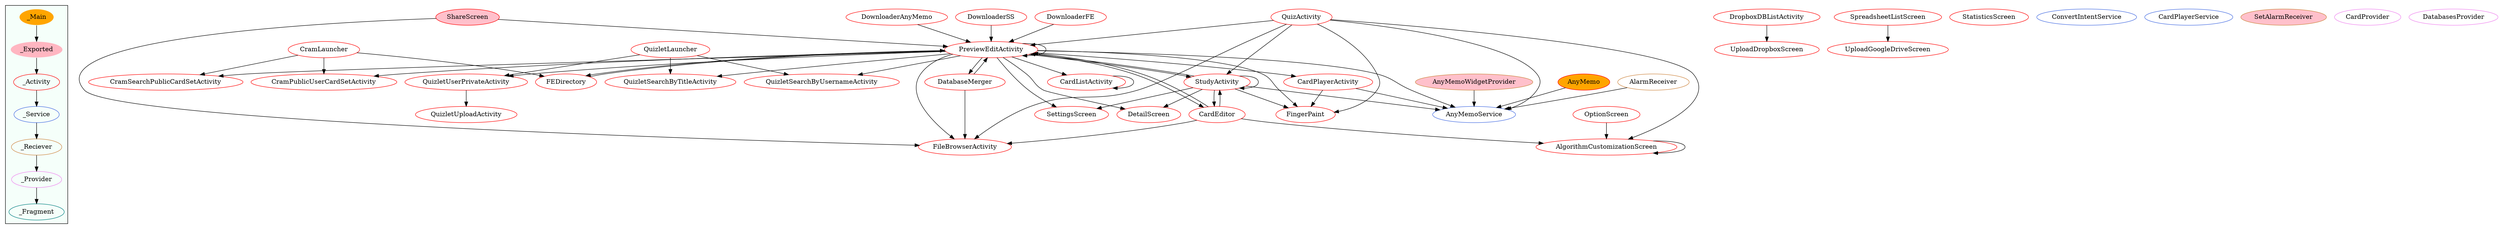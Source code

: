 digraph G {
subgraph cluster_legend{ 
bgcolor=mintcream;
_Activity[color = red];
_Service[color = royalblue];
_Provider[color = violet];
_Reciever[color = peru];
_Fragment[color = teal];
_Main[style=filled, fillcolor=orange, color = mintcream];
_Exported[style=filled, fillcolor=lightpink, color = mintcream];
_Main -> _Exported -> _Activity -> _Service -> _Reciever -> _Provider -> _Fragment; 
}
DownloaderSS[color = red];
QuizletSearchByTitleActivity[color = red];
FEDirectory[color = red];
PreviewEditActivity[color = red];
CramPublicUserCardSetActivity[color = red];
QuizletLauncher[color = red];
CramSearchPublicCardSetActivity[color = red];
AlgorithmCustomizationScreen[color = red];
CardPlayerActivity[color = red];
UploadDropboxScreen[color = red];
CardListActivity[color = red];
StudyActivity[color = red];
ShareScreen[style=filled, fillcolor=pink, color = red];
AnyMemo[style=filled, fillcolor=orange, color = red];
QuizletSearchByUsernameActivity[color = red];
DropboxDBListActivity[color = red];
DownloaderFE[color = red];
FingerPaint[color = red];
OptionScreen[color = red];
QuizActivity[color = red];
SettingsScreen[color = red];
DatabaseMerger[color = red];
DownloaderAnyMemo[color = red];
SpreadsheetListScreen[color = red];
QuizletUserPrivateActivity[color = red];
StatisticsScreen[color = red];
CramLauncher[color = red];
QuizletUploadActivity[color = red];
DetailScreen[color = red];
CardEditor[color = red];
UploadGoogleDriveScreen[color = red];
FileBrowserActivity[color = red];
ConvertIntentService[color = royalblue];
AnyMemoService[color = royalblue];
CardPlayerService[color = royalblue];
AlarmReceiver[color = peru];
AnyMemoWidgetProvider[style=filled, fillcolor=pink, color = peru];
SetAlarmReceiver[style=filled, fillcolor=pink, color = peru];
CardProvider[color = violet];
DatabasesProvider[color = violet];
DropboxDBListActivity->UploadDropboxScreen;
AlarmReceiver->AnyMemoService;
DownloaderSS->PreviewEditActivity;
DownloaderFE->PreviewEditActivity;
OptionScreen->AlgorithmCustomizationScreen;
QuizActivity->FileBrowserActivity;
QuizActivity->PreviewEditActivity;
QuizActivity->FingerPaint;
QuizActivity->AlgorithmCustomizationScreen;
QuizActivity->StudyActivity;
QuizActivity->AnyMemoService;
DatabaseMerger->PreviewEditActivity;
DatabaseMerger->FileBrowserActivity;
FEDirectory->PreviewEditActivity;
AnyMemoWidgetProvider->AnyMemoService;
PreviewEditActivity->FingerPaint;
PreviewEditActivity->AnyMemoService;
PreviewEditActivity->StudyActivity;
PreviewEditActivity->FEDirectory;
PreviewEditActivity->CardEditor;
PreviewEditActivity->PreviewEditActivity;
PreviewEditActivity->QuizletSearchByUsernameActivity;
PreviewEditActivity->DatabaseMerger;
PreviewEditActivity->QuizletSearchByTitleActivity;
PreviewEditActivity->QuizletUserPrivateActivity;
PreviewEditActivity->CramSearchPublicCardSetActivity;
PreviewEditActivity->CramPublicUserCardSetActivity;
PreviewEditActivity->CardListActivity;
PreviewEditActivity->FileBrowserActivity;
PreviewEditActivity->SettingsScreen;
PreviewEditActivity->DetailScreen;
PreviewEditActivity->CardPlayerActivity;
QuizletLauncher->QuizletSearchByTitleActivity;
QuizletLauncher->QuizletSearchByUsernameActivity;
QuizletLauncher->QuizletUserPrivateActivity;
DownloaderAnyMemo->PreviewEditActivity;
SpreadsheetListScreen->UploadGoogleDriveScreen;
QuizletUserPrivateActivity->QuizletUploadActivity;
CramLauncher->CramPublicUserCardSetActivity;
CramLauncher->FEDirectory;
CramLauncher->CramSearchPublicCardSetActivity;
AlgorithmCustomizationScreen->AlgorithmCustomizationScreen;
CardPlayerActivity->FingerPaint;
CardPlayerActivity->AnyMemoService;
CardEditor->StudyActivity;
CardEditor->FileBrowserActivity;
CardEditor->PreviewEditActivity;
CardEditor->AlgorithmCustomizationScreen;
CardListActivity->CardListActivity;
StudyActivity->SettingsScreen;
StudyActivity->CardEditor;
StudyActivity->PreviewEditActivity;
StudyActivity->DetailScreen;
StudyActivity->FingerPaint;
StudyActivity->AnyMemoService;
StudyActivity->StudyActivity;
ShareScreen->FileBrowserActivity;
ShareScreen->PreviewEditActivity;
AnyMemo->AnyMemoService;
}
